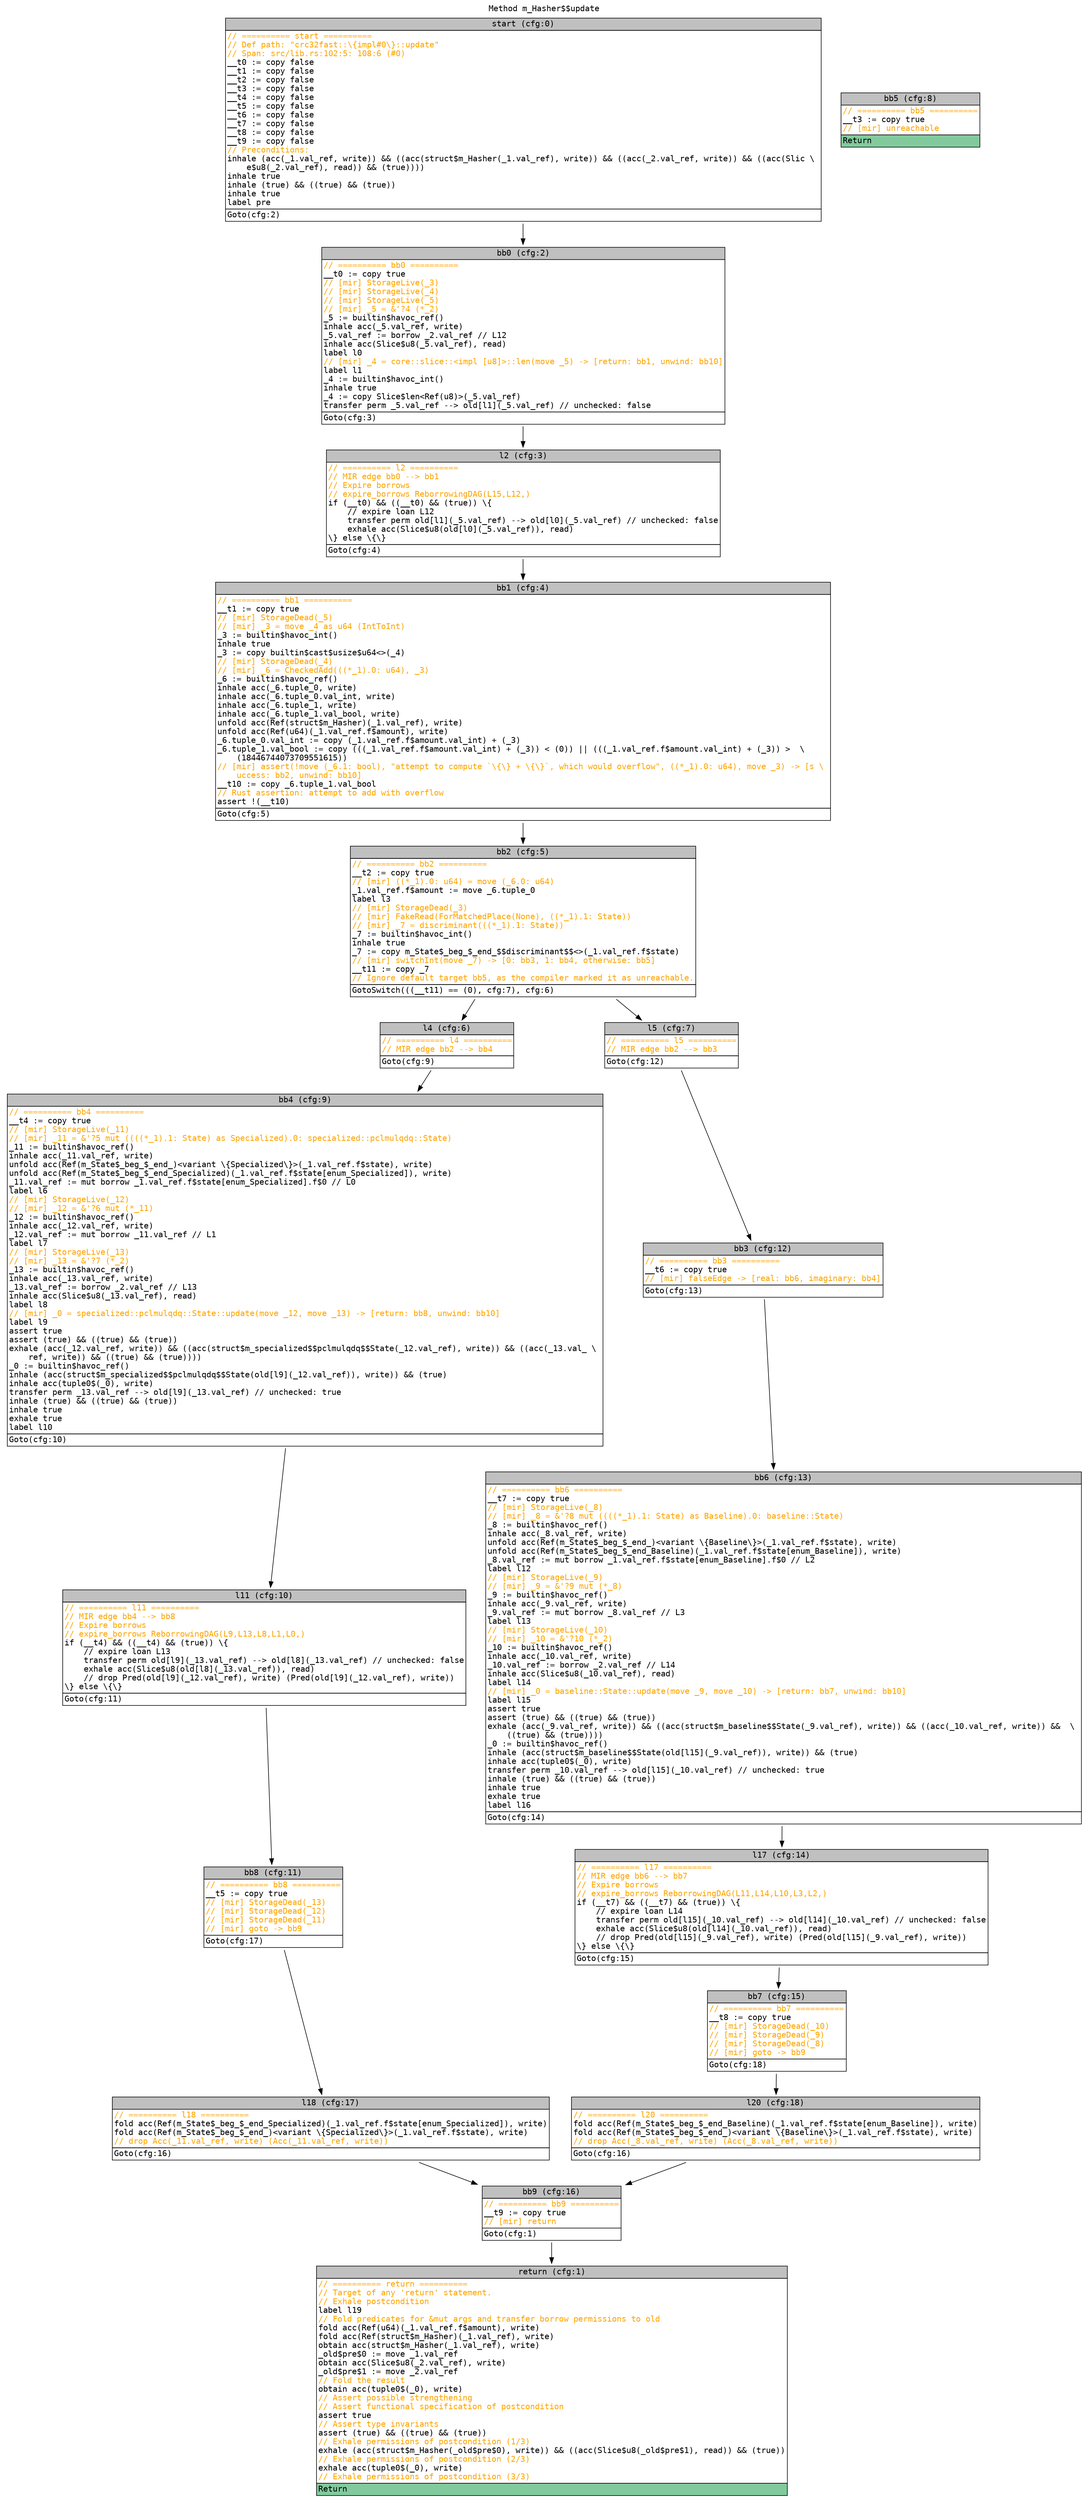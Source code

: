 digraph CFG {
graph [fontname=monospace];
node [fontname=monospace];
edge [fontname=monospace];
labelloc="t";
label="Method m_Hasher$$update";
"block_start" [shape=none,label=<<table border="0" cellborder="1" cellspacing="0"><tr><td bgcolor="gray" align="center">start (cfg:0)</td></tr><tr><td align="left" balign="left"><font color="orange">// ========== start ==========</font><br/><font color="orange">// Def path: "crc32fast::\{impl#0\}::update"</font><br/><font color="orange">// Span: src/lib.rs:102:5: 108:6 (#0)</font><br/>__t0 := copy false<br/>__t1 := copy false<br/>__t2 := copy false<br/>__t3 := copy false<br/>__t4 := copy false<br/>__t5 := copy false<br/>__t6 := copy false<br/>__t7 := copy false<br/>__t8 := copy false<br/>__t9 := copy false<br/><font color="orange">// Preconditions:</font><br/>inhale (acc(_1.val_ref, write)) &amp;&amp; ((acc(struct$m_Hasher(_1.val_ref), write)) &amp;&amp; ((acc(_2.val_ref, write)) &amp;&amp; ((acc(Slic \ <br/>    e$u8(_2.val_ref), read)) &amp;&amp; (true))))<br/>inhale true<br/>inhale (true) &amp;&amp; ((true) &amp;&amp; (true))<br/>inhale true<br/>label pre</td></tr><tr><td align="left">Goto(cfg:2)<br/></td></tr></table>>];
"block_return" [shape=none,label=<<table border="0" cellborder="1" cellspacing="0"><tr><td bgcolor="gray" align="center">return (cfg:1)</td></tr><tr><td align="left" balign="left"><font color="orange">// ========== return ==========</font><br/><font color="orange">// Target of any 'return' statement.</font><br/><font color="orange">// Exhale postcondition</font><br/>label l19<br/><font color="orange">// Fold predicates for &amp;mut args and transfer borrow permissions to old</font><br/>fold acc(Ref(u64)(_1.val_ref.f$amount), write)<br/>fold acc(Ref(struct$m_Hasher)(_1.val_ref), write)<br/>obtain acc(struct$m_Hasher(_1.val_ref), write)<br/>_old$pre$0 := move _1.val_ref<br/>obtain acc(Slice$u8(_2.val_ref), write)<br/>_old$pre$1 := move _2.val_ref<br/><font color="orange">// Fold the result</font><br/>obtain acc(tuple0$(_0), write)<br/><font color="orange">// Assert possible strengthening</font><br/><font color="orange">// Assert functional specification of postcondition</font><br/>assert true<br/><font color="orange">// Assert type invariants</font><br/>assert (true) &amp;&amp; ((true) &amp;&amp; (true))<br/><font color="orange">// Exhale permissions of postcondition (1/3)</font><br/>exhale (acc(struct$m_Hasher(_old$pre$0), write)) &amp;&amp; ((acc(Slice$u8(_old$pre$1), read)) &amp;&amp; (true))<br/><font color="orange">// Exhale permissions of postcondition (2/3)</font><br/>exhale acc(tuple0$(_0), write)<br/><font color="orange">// Exhale permissions of postcondition (3/3)</font></td></tr><tr><td align="left" bgcolor="#82CA9D">Return<br/></td></tr></table>>];
"block_bb0" [shape=none,label=<<table border="0" cellborder="1" cellspacing="0"><tr><td bgcolor="gray" align="center">bb0 (cfg:2)</td></tr><tr><td align="left" balign="left"><font color="orange">// ========== bb0 ==========</font><br/>__t0 := copy true<br/><font color="orange">// [mir] StorageLive(_3)</font><br/><font color="orange">// [mir] StorageLive(_4)</font><br/><font color="orange">// [mir] StorageLive(_5)</font><br/><font color="orange">// [mir] _5 = &amp;'?4 (*_2)</font><br/>_5 := builtin$havoc_ref()<br/>inhale acc(_5.val_ref, write)<br/>_5.val_ref := borrow _2.val_ref // L12<br/>inhale acc(Slice$u8(_5.val_ref), read)<br/>label l0<br/><font color="orange">// [mir] _4 = core::slice::&lt;impl [u8]&gt;::len(move _5) -&gt; [return: bb1, unwind: bb10]</font><br/>label l1<br/>_4 := builtin$havoc_int()<br/>inhale true<br/>_4 := copy Slice$len&lt;Ref(u8)&gt;(_5.val_ref)<br/>transfer perm _5.val_ref --&gt; old[l1](_5.val_ref) // unchecked: false</td></tr><tr><td align="left">Goto(cfg:3)<br/></td></tr></table>>];
"block_l2" [shape=none,label=<<table border="0" cellborder="1" cellspacing="0"><tr><td bgcolor="gray" align="center">l2 (cfg:3)</td></tr><tr><td align="left" balign="left"><font color="orange">// ========== l2 ==========</font><br/><font color="orange">// MIR edge bb0 --&gt; bb1</font><br/><font color="orange">// Expire borrows</font><br/><font color="orange">// expire_borrows ReborrowingDAG(L15,L12,)</font><br/>if (__t0) &amp;&amp; ((__t0) &amp;&amp; (true)) \{<br/>    // expire loan L12<br/>    transfer perm old[l1](_5.val_ref) --&gt; old[l0](_5.val_ref) // unchecked: false<br/>    exhale acc(Slice$u8(old[l0](_5.val_ref)), read)<br/>\} else \{\}</td></tr><tr><td align="left">Goto(cfg:4)<br/></td></tr></table>>];
"block_bb1" [shape=none,label=<<table border="0" cellborder="1" cellspacing="0"><tr><td bgcolor="gray" align="center">bb1 (cfg:4)</td></tr><tr><td align="left" balign="left"><font color="orange">// ========== bb1 ==========</font><br/>__t1 := copy true<br/><font color="orange">// [mir] StorageDead(_5)</font><br/><font color="orange">// [mir] _3 = move _4 as u64 (IntToInt)</font><br/>_3 := builtin$havoc_int()<br/>inhale true<br/>_3 := copy builtin$cast$usize$u64&lt;&gt;(_4)<br/><font color="orange">// [mir] StorageDead(_4)</font><br/><font color="orange">// [mir] _6 = CheckedAdd(((*_1).0: u64), _3)</font><br/>_6 := builtin$havoc_ref()<br/>inhale acc(_6.tuple_0, write)<br/>inhale acc(_6.tuple_0.val_int, write)<br/>inhale acc(_6.tuple_1, write)<br/>inhale acc(_6.tuple_1.val_bool, write)<br/>unfold acc(Ref(struct$m_Hasher)(_1.val_ref), write)<br/>unfold acc(Ref(u64)(_1.val_ref.f$amount), write)<br/>_6.tuple_0.val_int := copy (_1.val_ref.f$amount.val_int) + (_3)<br/>_6.tuple_1.val_bool := copy (((_1.val_ref.f$amount.val_int) + (_3)) &lt; (0)) &#124;&#124; (((_1.val_ref.f$amount.val_int) + (_3)) &gt;  \ <br/>    (18446744073709551615))<br/><font color="orange">// [mir] assert(!move (_6.1: bool), "attempt to compute `\{\} + \{\}`, which would overflow", ((*_1).0: u64), move _3) -&gt; [s \ <br/>    uccess: bb2, unwind: bb10]</font><br/>__t10 := copy _6.tuple_1.val_bool<br/><font color="orange">// Rust assertion: attempt to add with overflow</font><br/>assert !(__t10)</td></tr><tr><td align="left">Goto(cfg:5)<br/></td></tr></table>>];
"block_bb2" [shape=none,label=<<table border="0" cellborder="1" cellspacing="0"><tr><td bgcolor="gray" align="center">bb2 (cfg:5)</td></tr><tr><td align="left" balign="left"><font color="orange">// ========== bb2 ==========</font><br/>__t2 := copy true<br/><font color="orange">// [mir] ((*_1).0: u64) = move (_6.0: u64)</font><br/>_1.val_ref.f$amount := move _6.tuple_0<br/>label l3<br/><font color="orange">// [mir] StorageDead(_3)</font><br/><font color="orange">// [mir] FakeRead(ForMatchedPlace(None), ((*_1).1: State))</font><br/><font color="orange">// [mir] _7 = discriminant(((*_1).1: State))</font><br/>_7 := builtin$havoc_int()<br/>inhale true<br/>_7 := copy m_State$_beg_$_end_$$discriminant$$&lt;&gt;(_1.val_ref.f$state)<br/><font color="orange">// [mir] switchInt(move _7) -&gt; [0: bb3, 1: bb4, otherwise: bb5]</font><br/>__t11 := copy _7<br/><font color="orange">// Ignore default target bb5, as the compiler marked it as unreachable.</font></td></tr><tr><td align="left">GotoSwitch(((__t11) == (0), cfg:7), cfg:6)<br/></td></tr></table>>];
"block_l4" [shape=none,label=<<table border="0" cellborder="1" cellspacing="0"><tr><td bgcolor="gray" align="center">l4 (cfg:6)</td></tr><tr><td align="left" balign="left"><font color="orange">// ========== l4 ==========</font><br/><font color="orange">// MIR edge bb2 --&gt; bb4</font></td></tr><tr><td align="left">Goto(cfg:9)<br/></td></tr></table>>];
"block_l5" [shape=none,label=<<table border="0" cellborder="1" cellspacing="0"><tr><td bgcolor="gray" align="center">l5 (cfg:7)</td></tr><tr><td align="left" balign="left"><font color="orange">// ========== l5 ==========</font><br/><font color="orange">// MIR edge bb2 --&gt; bb3</font></td></tr><tr><td align="left">Goto(cfg:12)<br/></td></tr></table>>];
"block_bb5" [shape=none,label=<<table border="0" cellborder="1" cellspacing="0"><tr><td bgcolor="gray" align="center">bb5 (cfg:8)</td></tr><tr><td align="left" balign="left"><font color="orange">// ========== bb5 ==========</font><br/>__t3 := copy true<br/><font color="orange">// [mir] unreachable</font></td></tr><tr><td align="left" bgcolor="#82CA9D">Return<br/></td></tr></table>>];
"block_bb4" [shape=none,label=<<table border="0" cellborder="1" cellspacing="0"><tr><td bgcolor="gray" align="center">bb4 (cfg:9)</td></tr><tr><td align="left" balign="left"><font color="orange">// ========== bb4 ==========</font><br/>__t4 := copy true<br/><font color="orange">// [mir] StorageLive(_11)</font><br/><font color="orange">// [mir] _11 = &amp;'?5 mut ((((*_1).1: State) as Specialized).0: specialized::pclmulqdq::State)</font><br/>_11 := builtin$havoc_ref()<br/>inhale acc(_11.val_ref, write)<br/>unfold acc(Ref(m_State$_beg_$_end_)&lt;variant \{Specialized\}&gt;(_1.val_ref.f$state), write)<br/>unfold acc(Ref(m_State$_beg_$_end_Specialized)(_1.val_ref.f$state[enum_Specialized]), write)<br/>_11.val_ref := mut borrow _1.val_ref.f$state[enum_Specialized].f$0 // L0<br/>label l6<br/><font color="orange">// [mir] StorageLive(_12)</font><br/><font color="orange">// [mir] _12 = &amp;'?6 mut (*_11)</font><br/>_12 := builtin$havoc_ref()<br/>inhale acc(_12.val_ref, write)<br/>_12.val_ref := mut borrow _11.val_ref // L1<br/>label l7<br/><font color="orange">// [mir] StorageLive(_13)</font><br/><font color="orange">// [mir] _13 = &amp;'?7 (*_2)</font><br/>_13 := builtin$havoc_ref()<br/>inhale acc(_13.val_ref, write)<br/>_13.val_ref := borrow _2.val_ref // L13<br/>inhale acc(Slice$u8(_13.val_ref), read)<br/>label l8<br/><font color="orange">// [mir] _0 = specialized::pclmulqdq::State::update(move _12, move _13) -&gt; [return: bb8, unwind: bb10]</font><br/>label l9<br/>assert true<br/>assert (true) &amp;&amp; ((true) &amp;&amp; (true))<br/>exhale (acc(_12.val_ref, write)) &amp;&amp; ((acc(struct$m_specialized$$pclmulqdq$$State(_12.val_ref), write)) &amp;&amp; ((acc(_13.val_ \ <br/>    ref, write)) &amp;&amp; ((true) &amp;&amp; (true))))<br/>_0 := builtin$havoc_ref()<br/>inhale (acc(struct$m_specialized$$pclmulqdq$$State(old[l9](_12.val_ref)), write)) &amp;&amp; (true)<br/>inhale acc(tuple0$(_0), write)<br/>transfer perm _13.val_ref --&gt; old[l9](_13.val_ref) // unchecked: true<br/>inhale (true) &amp;&amp; ((true) &amp;&amp; (true))<br/>inhale true<br/>exhale true<br/>label l10</td></tr><tr><td align="left">Goto(cfg:10)<br/></td></tr></table>>];
"block_l11" [shape=none,label=<<table border="0" cellborder="1" cellspacing="0"><tr><td bgcolor="gray" align="center">l11 (cfg:10)</td></tr><tr><td align="left" balign="left"><font color="orange">// ========== l11 ==========</font><br/><font color="orange">// MIR edge bb4 --&gt; bb8</font><br/><font color="orange">// Expire borrows</font><br/><font color="orange">// expire_borrows ReborrowingDAG(L9,L13,L8,L1,L0,)</font><br/>if (__t4) &amp;&amp; ((__t4) &amp;&amp; (true)) \{<br/>    // expire loan L13<br/>    transfer perm old[l9](_13.val_ref) --&gt; old[l8](_13.val_ref) // unchecked: false<br/>    exhale acc(Slice$u8(old[l8](_13.val_ref)), read)<br/>    // drop Pred(old[l9](_12.val_ref), write) (Pred(old[l9](_12.val_ref), write))<br/>\} else \{\}</td></tr><tr><td align="left">Goto(cfg:11)<br/></td></tr></table>>];
"block_bb8" [shape=none,label=<<table border="0" cellborder="1" cellspacing="0"><tr><td bgcolor="gray" align="center">bb8 (cfg:11)</td></tr><tr><td align="left" balign="left"><font color="orange">// ========== bb8 ==========</font><br/>__t5 := copy true<br/><font color="orange">// [mir] StorageDead(_13)</font><br/><font color="orange">// [mir] StorageDead(_12)</font><br/><font color="orange">// [mir] StorageDead(_11)</font><br/><font color="orange">// [mir] goto -&gt; bb9</font></td></tr><tr><td align="left">Goto(cfg:17)<br/></td></tr></table>>];
"block_bb3" [shape=none,label=<<table border="0" cellborder="1" cellspacing="0"><tr><td bgcolor="gray" align="center">bb3 (cfg:12)</td></tr><tr><td align="left" balign="left"><font color="orange">// ========== bb3 ==========</font><br/>__t6 := copy true<br/><font color="orange">// [mir] falseEdge -&gt; [real: bb6, imaginary: bb4]</font></td></tr><tr><td align="left">Goto(cfg:13)<br/></td></tr></table>>];
"block_bb6" [shape=none,label=<<table border="0" cellborder="1" cellspacing="0"><tr><td bgcolor="gray" align="center">bb6 (cfg:13)</td></tr><tr><td align="left" balign="left"><font color="orange">// ========== bb6 ==========</font><br/>__t7 := copy true<br/><font color="orange">// [mir] StorageLive(_8)</font><br/><font color="orange">// [mir] _8 = &amp;'?8 mut ((((*_1).1: State) as Baseline).0: baseline::State)</font><br/>_8 := builtin$havoc_ref()<br/>inhale acc(_8.val_ref, write)<br/>unfold acc(Ref(m_State$_beg_$_end_)&lt;variant \{Baseline\}&gt;(_1.val_ref.f$state), write)<br/>unfold acc(Ref(m_State$_beg_$_end_Baseline)(_1.val_ref.f$state[enum_Baseline]), write)<br/>_8.val_ref := mut borrow _1.val_ref.f$state[enum_Baseline].f$0 // L2<br/>label l12<br/><font color="orange">// [mir] StorageLive(_9)</font><br/><font color="orange">// [mir] _9 = &amp;'?9 mut (*_8)</font><br/>_9 := builtin$havoc_ref()<br/>inhale acc(_9.val_ref, write)<br/>_9.val_ref := mut borrow _8.val_ref // L3<br/>label l13<br/><font color="orange">// [mir] StorageLive(_10)</font><br/><font color="orange">// [mir] _10 = &amp;'?10 (*_2)</font><br/>_10 := builtin$havoc_ref()<br/>inhale acc(_10.val_ref, write)<br/>_10.val_ref := borrow _2.val_ref // L14<br/>inhale acc(Slice$u8(_10.val_ref), read)<br/>label l14<br/><font color="orange">// [mir] _0 = baseline::State::update(move _9, move _10) -&gt; [return: bb7, unwind: bb10]</font><br/>label l15<br/>assert true<br/>assert (true) &amp;&amp; ((true) &amp;&amp; (true))<br/>exhale (acc(_9.val_ref, write)) &amp;&amp; ((acc(struct$m_baseline$$State(_9.val_ref), write)) &amp;&amp; ((acc(_10.val_ref, write)) &amp;&amp;  \ <br/>    ((true) &amp;&amp; (true))))<br/>_0 := builtin$havoc_ref()<br/>inhale (acc(struct$m_baseline$$State(old[l15](_9.val_ref)), write)) &amp;&amp; (true)<br/>inhale acc(tuple0$(_0), write)<br/>transfer perm _10.val_ref --&gt; old[l15](_10.val_ref) // unchecked: true<br/>inhale (true) &amp;&amp; ((true) &amp;&amp; (true))<br/>inhale true<br/>exhale true<br/>label l16</td></tr><tr><td align="left">Goto(cfg:14)<br/></td></tr></table>>];
"block_l17" [shape=none,label=<<table border="0" cellborder="1" cellspacing="0"><tr><td bgcolor="gray" align="center">l17 (cfg:14)</td></tr><tr><td align="left" balign="left"><font color="orange">// ========== l17 ==========</font><br/><font color="orange">// MIR edge bb6 --&gt; bb7</font><br/><font color="orange">// Expire borrows</font><br/><font color="orange">// expire_borrows ReborrowingDAG(L11,L14,L10,L3,L2,)</font><br/>if (__t7) &amp;&amp; ((__t7) &amp;&amp; (true)) \{<br/>    // expire loan L14<br/>    transfer perm old[l15](_10.val_ref) --&gt; old[l14](_10.val_ref) // unchecked: false<br/>    exhale acc(Slice$u8(old[l14](_10.val_ref)), read)<br/>    // drop Pred(old[l15](_9.val_ref), write) (Pred(old[l15](_9.val_ref), write))<br/>\} else \{\}</td></tr><tr><td align="left">Goto(cfg:15)<br/></td></tr></table>>];
"block_bb7" [shape=none,label=<<table border="0" cellborder="1" cellspacing="0"><tr><td bgcolor="gray" align="center">bb7 (cfg:15)</td></tr><tr><td align="left" balign="left"><font color="orange">// ========== bb7 ==========</font><br/>__t8 := copy true<br/><font color="orange">// [mir] StorageDead(_10)</font><br/><font color="orange">// [mir] StorageDead(_9)</font><br/><font color="orange">// [mir] StorageDead(_8)</font><br/><font color="orange">// [mir] goto -&gt; bb9</font></td></tr><tr><td align="left">Goto(cfg:18)<br/></td></tr></table>>];
"block_bb9" [shape=none,label=<<table border="0" cellborder="1" cellspacing="0"><tr><td bgcolor="gray" align="center">bb9 (cfg:16)</td></tr><tr><td align="left" balign="left"><font color="orange">// ========== bb9 ==========</font><br/>__t9 := copy true<br/><font color="orange">// [mir] return</font></td></tr><tr><td align="left">Goto(cfg:1)<br/></td></tr></table>>];
"block_l18" [shape=none,label=<<table border="0" cellborder="1" cellspacing="0"><tr><td bgcolor="gray" align="center">l18 (cfg:17)</td></tr><tr><td align="left" balign="left"><font color="orange">// ========== l18 ==========</font><br/>fold acc(Ref(m_State$_beg_$_end_Specialized)(_1.val_ref.f$state[enum_Specialized]), write)<br/>fold acc(Ref(m_State$_beg_$_end_)&lt;variant \{Specialized\}&gt;(_1.val_ref.f$state), write)<br/><font color="orange">// drop Acc(_11.val_ref, write) (Acc(_11.val_ref, write))</font></td></tr><tr><td align="left">Goto(cfg:16)<br/></td></tr></table>>];
"block_l20" [shape=none,label=<<table border="0" cellborder="1" cellspacing="0"><tr><td bgcolor="gray" align="center">l20 (cfg:18)</td></tr><tr><td align="left" balign="left"><font color="orange">// ========== l20 ==========</font><br/>fold acc(Ref(m_State$_beg_$_end_Baseline)(_1.val_ref.f$state[enum_Baseline]), write)<br/>fold acc(Ref(m_State$_beg_$_end_)&lt;variant \{Baseline\}&gt;(_1.val_ref.f$state), write)<br/><font color="orange">// drop Acc(_8.val_ref, write) (Acc(_8.val_ref, write))</font></td></tr><tr><td align="left">Goto(cfg:16)<br/></td></tr></table>>];
"block_start" -> "block_bb0";
"block_bb0" -> "block_l2";
"block_l2" -> "block_bb1";
"block_bb1" -> "block_bb2";
"block_bb2" -> "block_l5";
"block_bb2" -> "block_l4";
"block_l4" -> "block_bb4";
"block_l5" -> "block_bb3";
"block_bb4" -> "block_l11";
"block_l11" -> "block_bb8";
"block_bb8" -> "block_l18";
"block_bb3" -> "block_bb6";
"block_bb6" -> "block_l17";
"block_l17" -> "block_bb7";
"block_bb7" -> "block_l20";
"block_bb9" -> "block_return";
"block_l18" -> "block_bb9";
"block_l20" -> "block_bb9";
}
